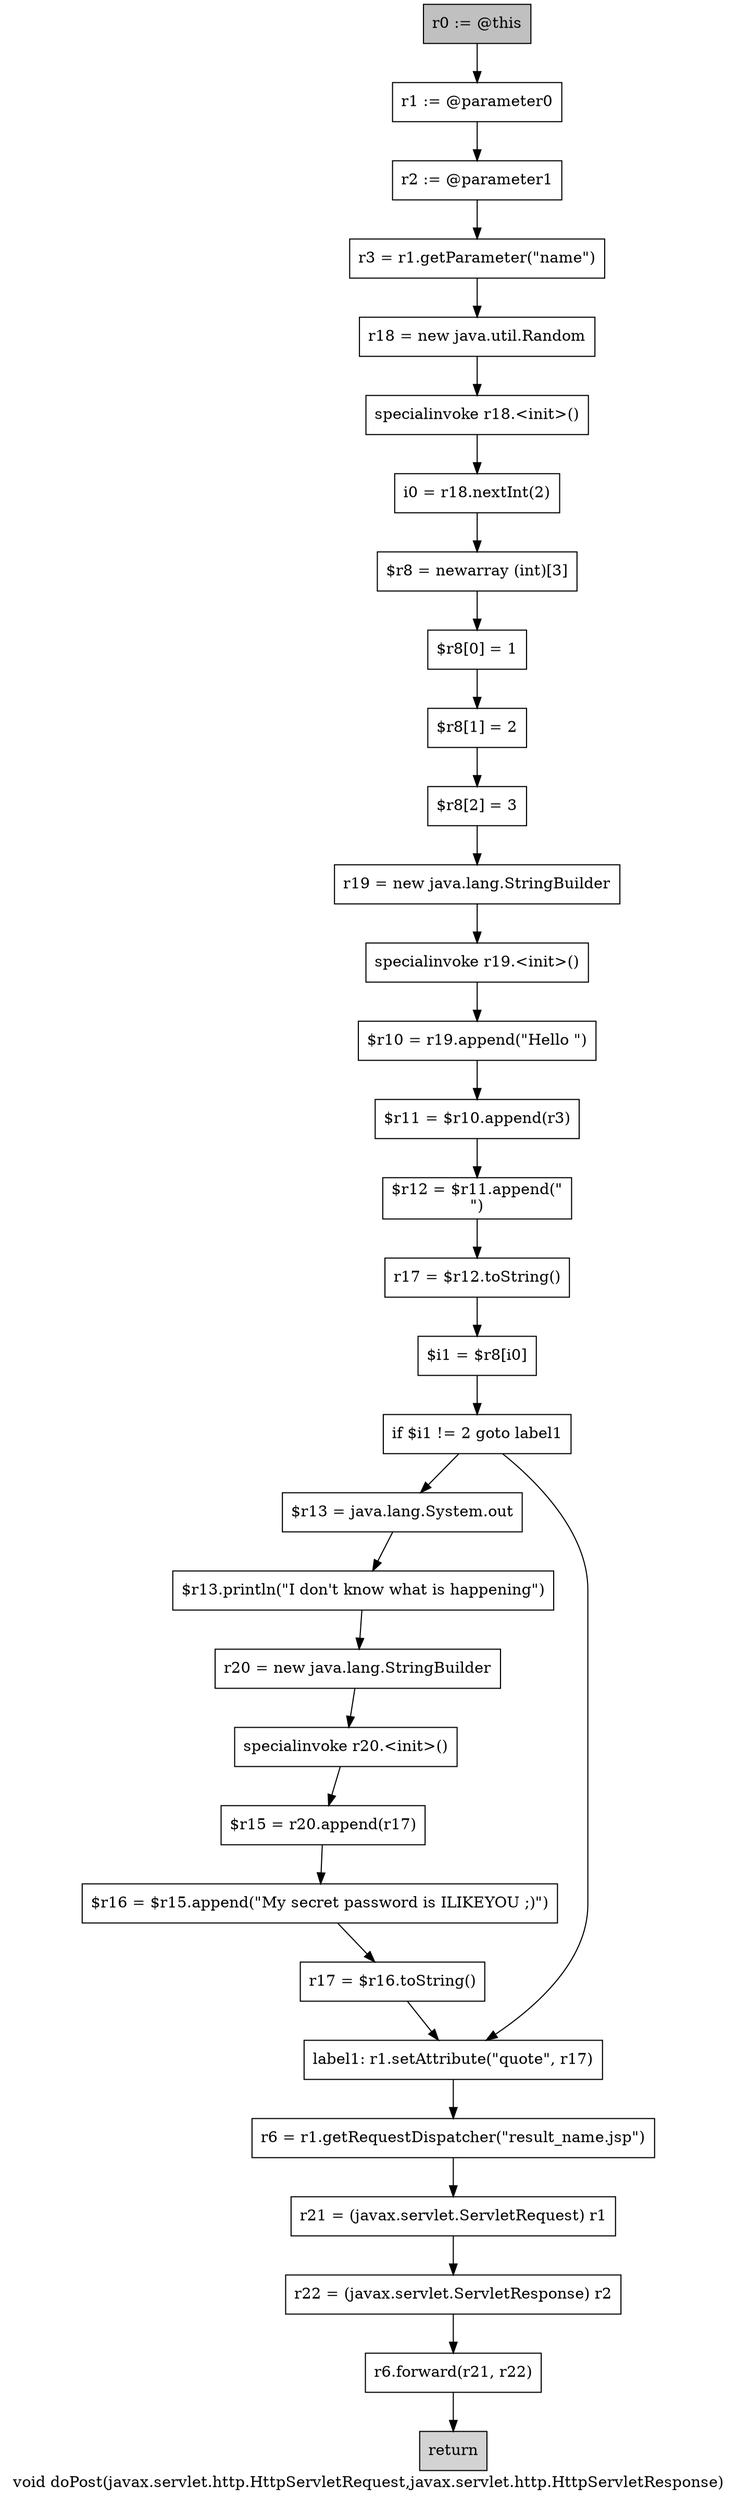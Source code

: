digraph "void doPost(javax.servlet.http.HttpServletRequest,javax.servlet.http.HttpServletResponse)" {
    label="void doPost(javax.servlet.http.HttpServletRequest,javax.servlet.http.HttpServletResponse)";
    node [shape=box];
    "0" [style=filled,fillcolor=gray,label="r0 := @this",];
    "1" [label="r1 := @parameter0",];
    "0"->"1";
    "2" [label="r2 := @parameter1",];
    "1"->"2";
    "3" [label="r3 = r1.getParameter(\"name\")",];
    "2"->"3";
    "4" [label="r18 = new java.util.Random",];
    "3"->"4";
    "5" [label="specialinvoke r18.<init>()",];
    "4"->"5";
    "6" [label="i0 = r18.nextInt(2)",];
    "5"->"6";
    "7" [label="$r8 = newarray (int)[3]",];
    "6"->"7";
    "8" [label="$r8[0] = 1",];
    "7"->"8";
    "9" [label="$r8[1] = 2",];
    "8"->"9";
    "10" [label="$r8[2] = 3",];
    "9"->"10";
    "11" [label="r19 = new java.lang.StringBuilder",];
    "10"->"11";
    "12" [label="specialinvoke r19.<init>()",];
    "11"->"12";
    "13" [label="$r10 = r19.append(\"Hello \")",];
    "12"->"13";
    "14" [label="$r11 = $r10.append(r3)",];
    "13"->"14";
    "15" [label="$r12 = $r11.append(\"\n\")",];
    "14"->"15";
    "16" [label="r17 = $r12.toString()",];
    "15"->"16";
    "17" [label="$i1 = $r8[i0]",];
    "16"->"17";
    "18" [label="if $i1 != 2 goto label1",];
    "17"->"18";
    "19" [label="$r13 = java.lang.System.out",];
    "18"->"19";
    "26" [label="label1: r1.setAttribute(\"quote\", r17)",];
    "18"->"26";
    "20" [label="$r13.println(\"I don\'t know what is happening\")",];
    "19"->"20";
    "21" [label="r20 = new java.lang.StringBuilder",];
    "20"->"21";
    "22" [label="specialinvoke r20.<init>()",];
    "21"->"22";
    "23" [label="$r15 = r20.append(r17)",];
    "22"->"23";
    "24" [label="$r16 = $r15.append(\"My secret password is ILIKEYOU ;)\")",];
    "23"->"24";
    "25" [label="r17 = $r16.toString()",];
    "24"->"25";
    "25"->"26";
    "27" [label="r6 = r1.getRequestDispatcher(\"result_name.jsp\")",];
    "26"->"27";
    "28" [label="r21 = (javax.servlet.ServletRequest) r1",];
    "27"->"28";
    "29" [label="r22 = (javax.servlet.ServletResponse) r2",];
    "28"->"29";
    "30" [label="r6.forward(r21, r22)",];
    "29"->"30";
    "31" [style=filled,fillcolor=lightgray,label="return",];
    "30"->"31";
}
